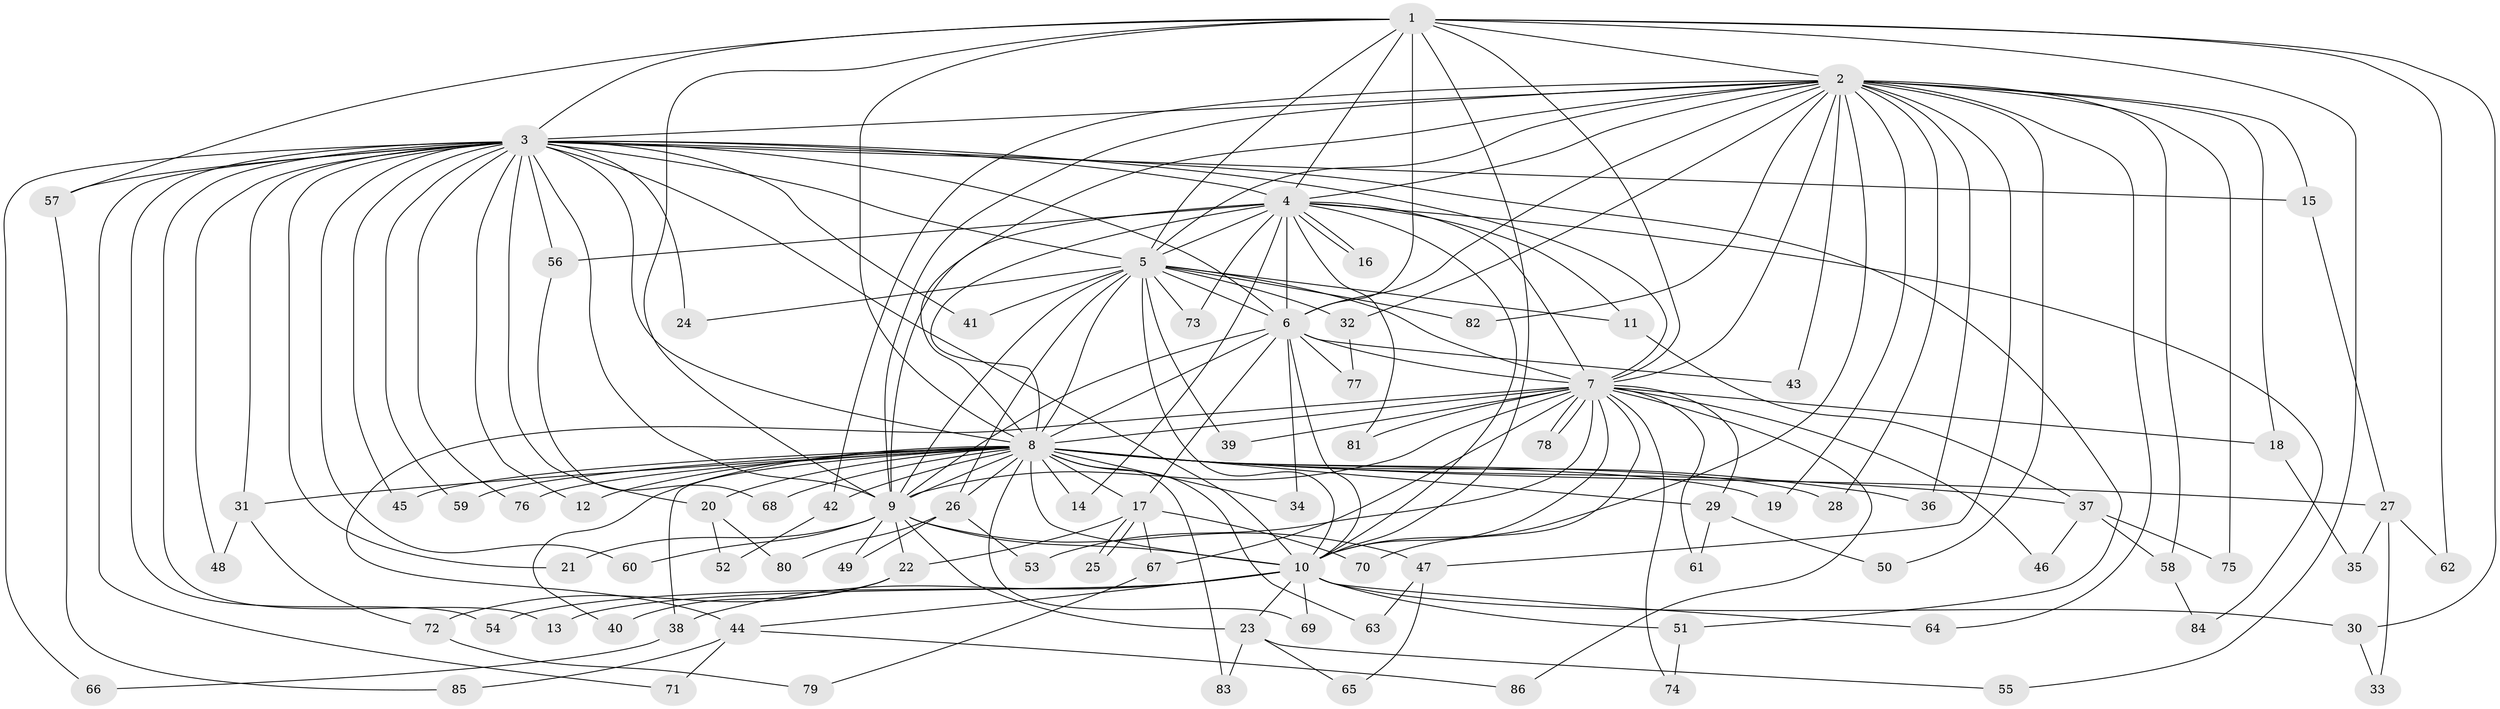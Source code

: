 // Generated by graph-tools (version 1.1) at 2025/01/03/09/25 03:01:20]
// undirected, 86 vertices, 197 edges
graph export_dot {
graph [start="1"]
  node [color=gray90,style=filled];
  1;
  2;
  3;
  4;
  5;
  6;
  7;
  8;
  9;
  10;
  11;
  12;
  13;
  14;
  15;
  16;
  17;
  18;
  19;
  20;
  21;
  22;
  23;
  24;
  25;
  26;
  27;
  28;
  29;
  30;
  31;
  32;
  33;
  34;
  35;
  36;
  37;
  38;
  39;
  40;
  41;
  42;
  43;
  44;
  45;
  46;
  47;
  48;
  49;
  50;
  51;
  52;
  53;
  54;
  55;
  56;
  57;
  58;
  59;
  60;
  61;
  62;
  63;
  64;
  65;
  66;
  67;
  68;
  69;
  70;
  71;
  72;
  73;
  74;
  75;
  76;
  77;
  78;
  79;
  80;
  81;
  82;
  83;
  84;
  85;
  86;
  1 -- 2;
  1 -- 3;
  1 -- 4;
  1 -- 5;
  1 -- 6;
  1 -- 7;
  1 -- 8;
  1 -- 9;
  1 -- 10;
  1 -- 30;
  1 -- 55;
  1 -- 57;
  1 -- 62;
  2 -- 3;
  2 -- 4;
  2 -- 5;
  2 -- 6;
  2 -- 7;
  2 -- 8;
  2 -- 9;
  2 -- 10;
  2 -- 15;
  2 -- 18;
  2 -- 19;
  2 -- 28;
  2 -- 32;
  2 -- 36;
  2 -- 42;
  2 -- 43;
  2 -- 47;
  2 -- 50;
  2 -- 58;
  2 -- 64;
  2 -- 75;
  2 -- 82;
  3 -- 4;
  3 -- 5;
  3 -- 6;
  3 -- 7;
  3 -- 8;
  3 -- 9;
  3 -- 10;
  3 -- 12;
  3 -- 13;
  3 -- 15;
  3 -- 20;
  3 -- 21;
  3 -- 24;
  3 -- 31;
  3 -- 41;
  3 -- 45;
  3 -- 48;
  3 -- 51;
  3 -- 54;
  3 -- 56;
  3 -- 57;
  3 -- 59;
  3 -- 60;
  3 -- 66;
  3 -- 71;
  3 -- 76;
  4 -- 5;
  4 -- 6;
  4 -- 7;
  4 -- 8;
  4 -- 9;
  4 -- 10;
  4 -- 11;
  4 -- 14;
  4 -- 16;
  4 -- 16;
  4 -- 56;
  4 -- 73;
  4 -- 81;
  4 -- 84;
  5 -- 6;
  5 -- 7;
  5 -- 8;
  5 -- 9;
  5 -- 10;
  5 -- 11;
  5 -- 24;
  5 -- 26;
  5 -- 32;
  5 -- 39;
  5 -- 41;
  5 -- 73;
  5 -- 82;
  6 -- 7;
  6 -- 8;
  6 -- 9;
  6 -- 10;
  6 -- 17;
  6 -- 34;
  6 -- 43;
  6 -- 77;
  7 -- 8;
  7 -- 9;
  7 -- 10;
  7 -- 18;
  7 -- 29;
  7 -- 39;
  7 -- 44;
  7 -- 46;
  7 -- 53;
  7 -- 61;
  7 -- 67;
  7 -- 70;
  7 -- 74;
  7 -- 78;
  7 -- 78;
  7 -- 81;
  7 -- 86;
  8 -- 9;
  8 -- 10;
  8 -- 12;
  8 -- 14;
  8 -- 17;
  8 -- 19;
  8 -- 20;
  8 -- 26;
  8 -- 27;
  8 -- 28;
  8 -- 29;
  8 -- 31;
  8 -- 34;
  8 -- 36;
  8 -- 37;
  8 -- 38;
  8 -- 40;
  8 -- 42;
  8 -- 45;
  8 -- 59;
  8 -- 63;
  8 -- 68;
  8 -- 69;
  8 -- 76;
  8 -- 83;
  9 -- 10;
  9 -- 21;
  9 -- 22;
  9 -- 23;
  9 -- 47;
  9 -- 49;
  9 -- 60;
  10 -- 13;
  10 -- 23;
  10 -- 30;
  10 -- 38;
  10 -- 44;
  10 -- 51;
  10 -- 54;
  10 -- 64;
  10 -- 69;
  11 -- 37;
  15 -- 27;
  17 -- 22;
  17 -- 25;
  17 -- 25;
  17 -- 67;
  17 -- 70;
  18 -- 35;
  20 -- 52;
  20 -- 80;
  22 -- 40;
  22 -- 72;
  23 -- 55;
  23 -- 65;
  23 -- 83;
  26 -- 49;
  26 -- 53;
  26 -- 80;
  27 -- 33;
  27 -- 35;
  27 -- 62;
  29 -- 50;
  29 -- 61;
  30 -- 33;
  31 -- 48;
  31 -- 72;
  32 -- 77;
  37 -- 46;
  37 -- 58;
  37 -- 75;
  38 -- 66;
  42 -- 52;
  44 -- 71;
  44 -- 85;
  44 -- 86;
  47 -- 63;
  47 -- 65;
  51 -- 74;
  56 -- 68;
  57 -- 85;
  58 -- 84;
  67 -- 79;
  72 -- 79;
}
